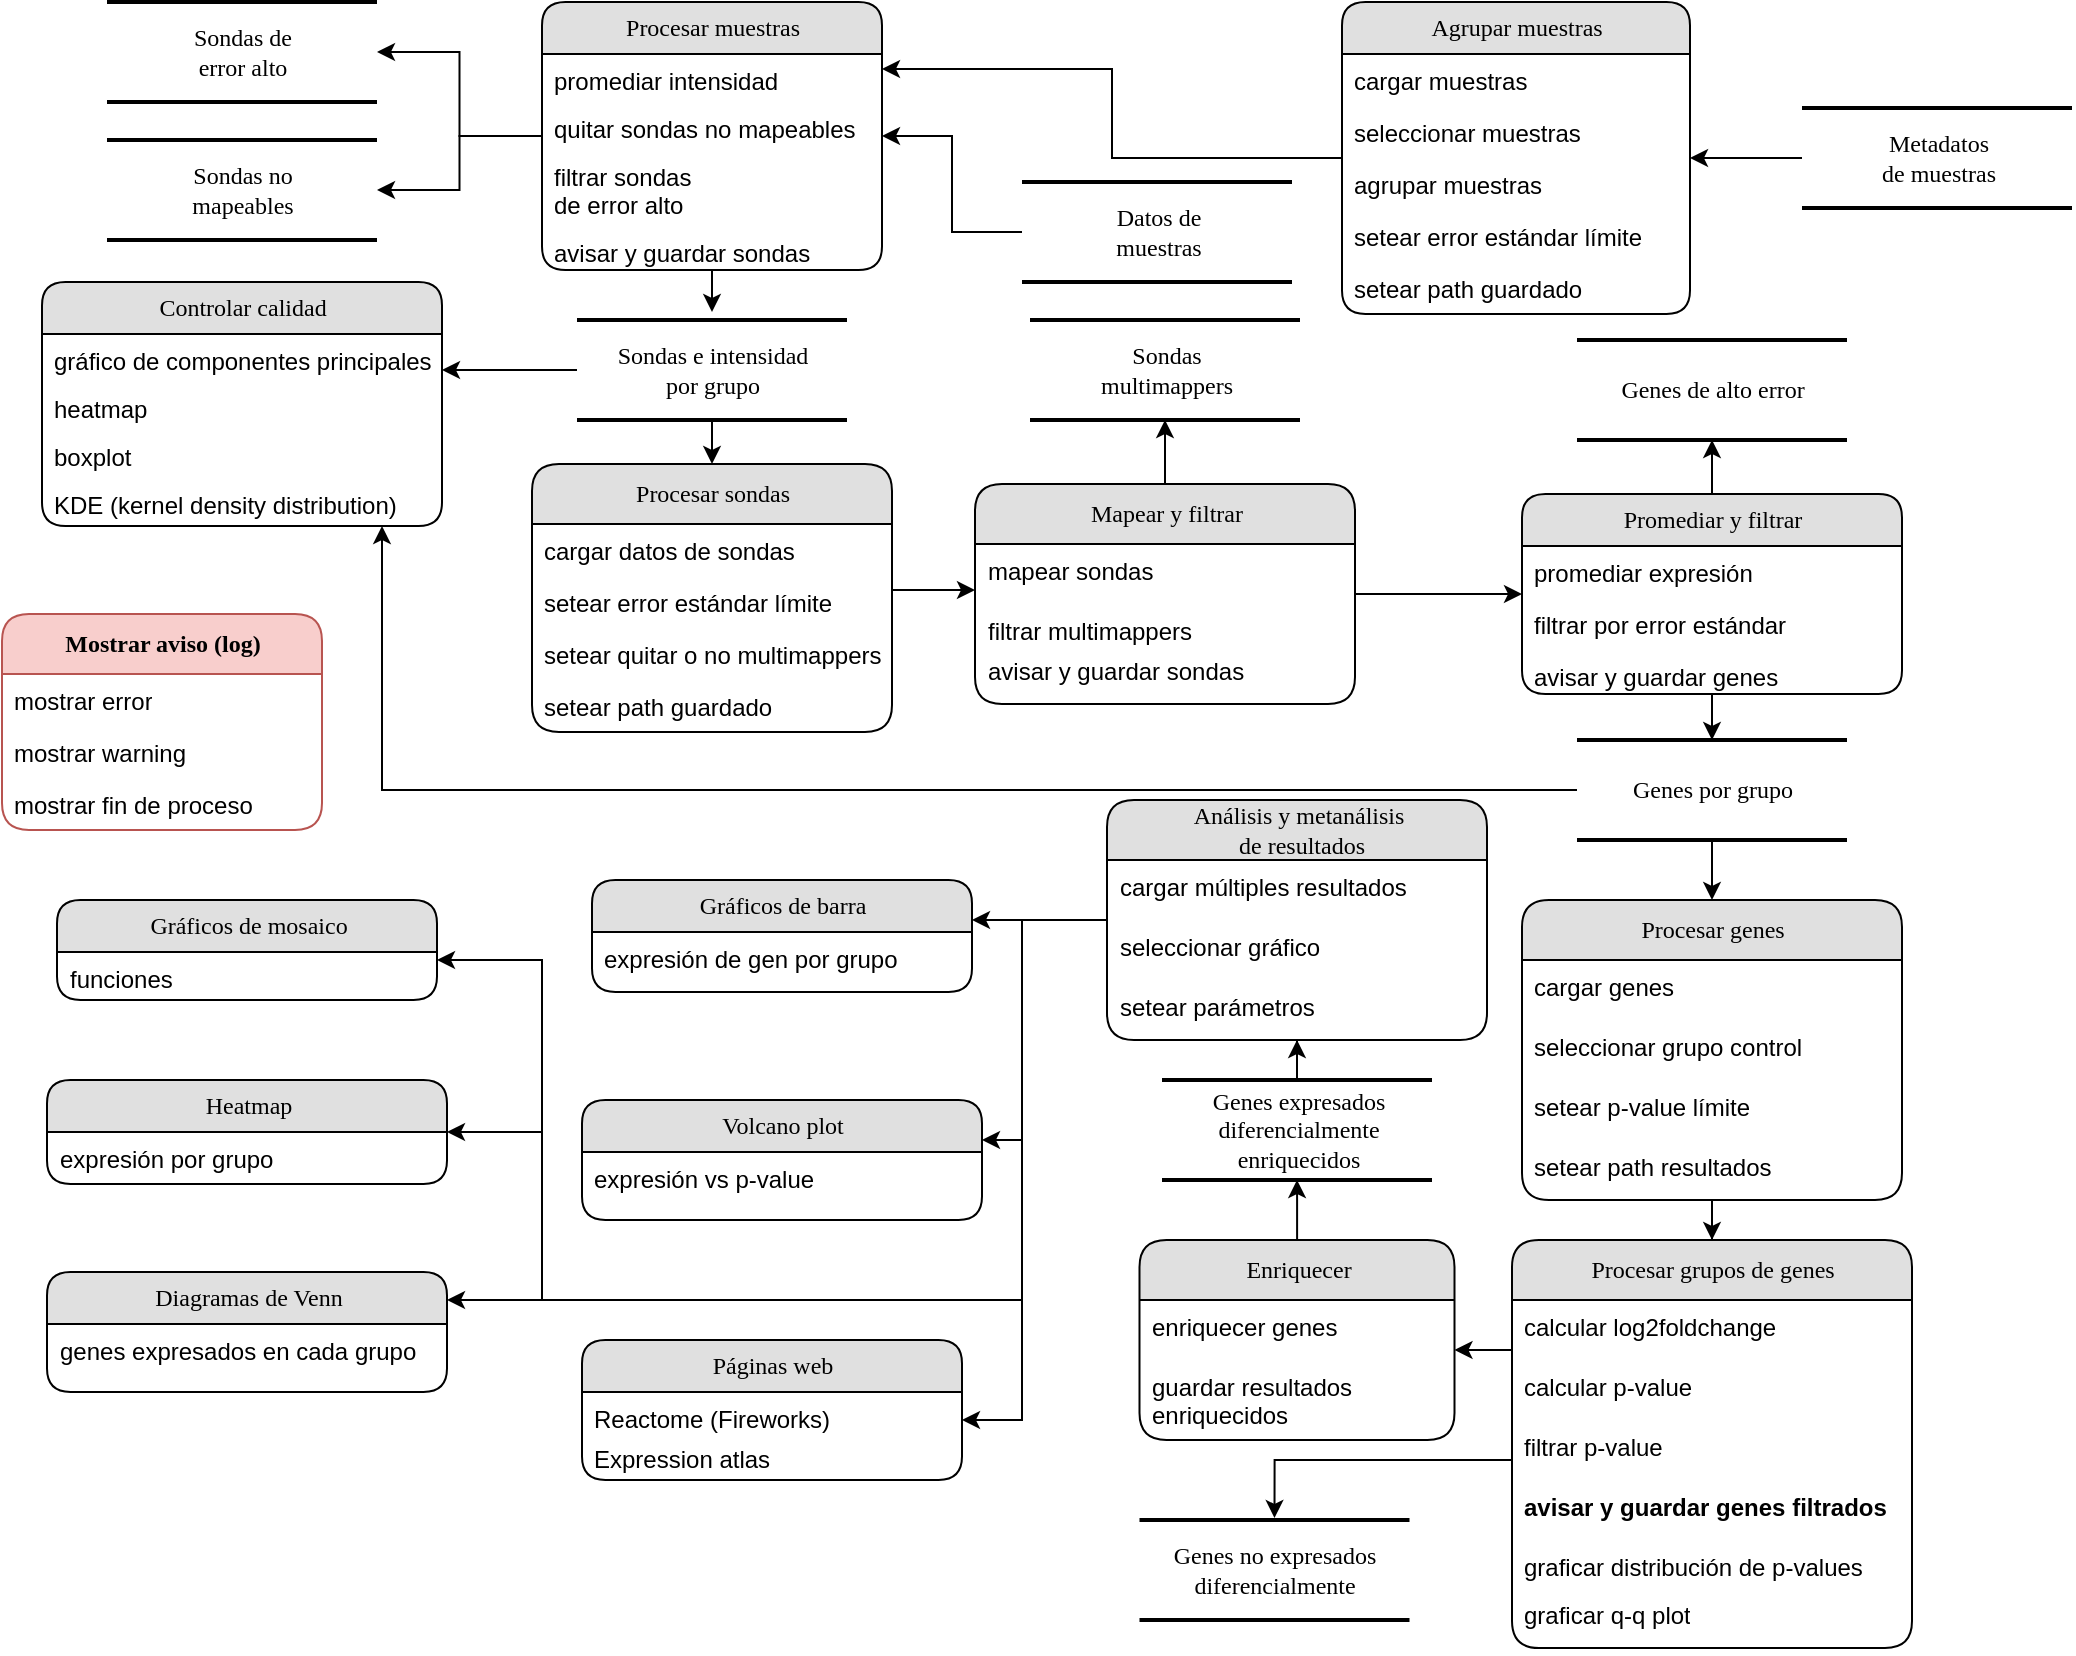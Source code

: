 <mxfile version="21.5.1" type="google">
  <diagram name="Page-1" id="b520641d-4fe3-3701-9064-5fc419738815">
    <mxGraphModel grid="1" page="1" gridSize="10" guides="1" tooltips="1" connect="1" arrows="1" fold="1" pageScale="1" pageWidth="1100" pageHeight="850" background="none" math="0" shadow="0">
      <root>
        <mxCell id="0" />
        <mxCell id="1" parent="0" />
        <mxCell id="E_lYnqVRtEGuCz4sBSCE-39" style="edgeStyle=orthogonalEdgeStyle;rounded=0;orthogonalLoop=1;jettySize=auto;html=1;" edge="1" parent="1" source="21ea969265ad0168-22" target="qf_Xf1xaWqLLTU25-IPU-7">
          <mxGeometry relative="1" as="geometry">
            <Array as="points">
              <mxPoint x="490" y="305" />
              <mxPoint x="490" y="305" />
            </Array>
          </mxGeometry>
        </mxCell>
        <mxCell id="21ea969265ad0168-22" value="Procesar&amp;nbsp;sondas" style="swimlane;html=1;fontStyle=0;childLayout=stackLayout;horizontal=1;startSize=30;fillColor=#e0e0e0;horizontalStack=0;resizeParent=1;resizeLast=0;collapsible=1;marginBottom=0;swimlaneFillColor=#ffffff;align=center;rounded=1;shadow=0;comic=0;labelBackgroundColor=none;strokeWidth=1;fontFamily=Verdana;fontSize=12" vertex="1" parent="1">
          <mxGeometry x="285" y="242" width="180" height="134" as="geometry">
            <mxRectangle x="560" y="340" width="150" height="40" as="alternateBounds" />
          </mxGeometry>
        </mxCell>
        <mxCell id="21ea969265ad0168-23" value="cargar datos de sondas" style="text;html=1;strokeColor=none;fillColor=none;spacingLeft=4;spacingRight=4;whiteSpace=wrap;overflow=hidden;rotatable=0;points=[[0,0.5],[1,0.5]];portConstraint=eastwest;" vertex="1" parent="21ea969265ad0168-22">
          <mxGeometry y="30" width="180" height="26" as="geometry" />
        </mxCell>
        <mxCell id="5DtSrJkfHcDawv0QVdIE-29" value="setear error estándar límite" style="text;html=1;strokeColor=none;fillColor=none;spacingLeft=4;spacingRight=4;whiteSpace=wrap;overflow=hidden;rotatable=0;points=[[0,0.5],[1,0.5]];portConstraint=eastwest;" vertex="1" parent="21ea969265ad0168-22">
          <mxGeometry y="56" width="180" height="26" as="geometry" />
        </mxCell>
        <mxCell id="WAlUVyFcQCBcEyMeH3QQ-1" value="setear quitar o no multimappers" style="text;html=1;strokeColor=none;fillColor=none;spacingLeft=4;spacingRight=4;whiteSpace=wrap;overflow=hidden;rotatable=0;points=[[0,0.5],[1,0.5]];portConstraint=eastwest;" vertex="1" parent="21ea969265ad0168-22">
          <mxGeometry y="82" width="180" height="26" as="geometry" />
        </mxCell>
        <mxCell id="E_lYnqVRtEGuCz4sBSCE-44" value="setear path guardado" style="text;html=1;strokeColor=none;fillColor=none;spacingLeft=4;spacingRight=4;whiteSpace=wrap;overflow=hidden;rotatable=0;points=[[0,0.5],[1,0.5]];portConstraint=eastwest;" vertex="1" parent="21ea969265ad0168-22">
          <mxGeometry y="108" width="180" height="26" as="geometry" />
        </mxCell>
        <mxCell id="E_lYnqVRtEGuCz4sBSCE-40" style="edgeStyle=orthogonalEdgeStyle;rounded=0;orthogonalLoop=1;jettySize=auto;html=1;" edge="1" parent="1" source="qf_Xf1xaWqLLTU25-IPU-7" target="E_lYnqVRtEGuCz4sBSCE-21">
          <mxGeometry relative="1" as="geometry" />
        </mxCell>
        <mxCell id="5DtSrJkfHcDawv0QVdIE-31" style="edgeStyle=orthogonalEdgeStyle;rounded=0;orthogonalLoop=1;jettySize=auto;html=1;" edge="1" parent="1" source="qf_Xf1xaWqLLTU25-IPU-7" target="E_lYnqVRtEGuCz4sBSCE-35">
          <mxGeometry relative="1" as="geometry" />
        </mxCell>
        <mxCell id="qf_Xf1xaWqLLTU25-IPU-7" value="Mapear y filtrar" style="swimlane;html=1;fontStyle=0;childLayout=stackLayout;horizontal=1;startSize=30;fillColor=#e0e0e0;horizontalStack=0;resizeParent=1;resizeLast=0;collapsible=1;marginBottom=0;swimlaneFillColor=#ffffff;align=center;rounded=1;shadow=0;comic=0;labelBackgroundColor=none;strokeWidth=1;fontFamily=Verdana;fontSize=12" vertex="1" parent="1">
          <mxGeometry x="506.5" y="252" width="190" height="110" as="geometry">
            <mxRectangle x="545" y="510" width="200" height="30" as="alternateBounds" />
          </mxGeometry>
        </mxCell>
        <mxCell id="21ea969265ad0168-24" value="mapear sondas" style="text;html=1;strokeColor=none;fillColor=none;spacingLeft=4;spacingRight=4;whiteSpace=wrap;overflow=hidden;rotatable=0;points=[[0,0.5],[1,0.5]];portConstraint=eastwest;" vertex="1" parent="qf_Xf1xaWqLLTU25-IPU-7">
          <mxGeometry y="30" width="190" height="30" as="geometry" />
        </mxCell>
        <mxCell id="E_lYnqVRtEGuCz4sBSCE-18" value="filtrar multimappers" style="text;html=1;strokeColor=none;fillColor=none;spacingLeft=4;spacingRight=4;whiteSpace=wrap;overflow=hidden;rotatable=0;points=[[0,0.5],[1,0.5]];portConstraint=eastwest;" vertex="1" parent="qf_Xf1xaWqLLTU25-IPU-7">
          <mxGeometry y="60" width="190" height="20" as="geometry" />
        </mxCell>
        <mxCell id="5DtSrJkfHcDawv0QVdIE-30" value="avisar y guardar sondas" style="text;html=1;strokeColor=none;fillColor=none;spacingLeft=4;spacingRight=4;whiteSpace=wrap;overflow=hidden;rotatable=0;points=[[0,0.5],[1,0.5]];portConstraint=eastwest;" vertex="1" parent="qf_Xf1xaWqLLTU25-IPU-7">
          <mxGeometry y="80" width="190" height="30" as="geometry" />
        </mxCell>
        <mxCell id="qf_Xf1xaWqLLTU25-IPU-22" style="edgeStyle=orthogonalEdgeStyle;rounded=0;orthogonalLoop=1;jettySize=auto;html=1;entryX=0.5;entryY=0;entryDx=0;entryDy=0;" edge="1" parent="1" source="qf_Xf1xaWqLLTU25-IPU-20" target="21ea969265ad0168-22">
          <mxGeometry relative="1" as="geometry" />
        </mxCell>
        <mxCell id="E_lYnqVRtEGuCz4sBSCE-45" style="edgeStyle=orthogonalEdgeStyle;rounded=0;orthogonalLoop=1;jettySize=auto;html=1;" edge="1" parent="1" source="qf_Xf1xaWqLLTU25-IPU-20">
          <mxGeometry relative="1" as="geometry">
            <mxPoint x="240" y="195" as="targetPoint" />
          </mxGeometry>
        </mxCell>
        <mxCell id="qf_Xf1xaWqLLTU25-IPU-20" value="Sondas e intensidad &lt;br&gt;por grupo" style="html=1;rounded=0;shadow=0;comic=0;labelBackgroundColor=none;strokeWidth=2;fontFamily=Verdana;fontSize=12;align=center;shape=mxgraph.ios7ui.horLines;" vertex="1" parent="1">
          <mxGeometry x="307.5" y="170" width="135" height="50" as="geometry" />
        </mxCell>
        <mxCell id="qf_Xf1xaWqLLTU25-IPU-29" value="Gráficos de barra" style="swimlane;html=1;fontStyle=0;childLayout=stackLayout;horizontal=1;startSize=26;fillColor=#e0e0e0;horizontalStack=0;resizeParent=1;resizeLast=0;collapsible=1;marginBottom=0;swimlaneFillColor=#ffffff;align=center;rounded=1;shadow=0;comic=0;labelBackgroundColor=none;strokeWidth=1;fontFamily=Verdana;fontSize=12" vertex="1" parent="1">
          <mxGeometry x="315" y="450" width="190" height="56" as="geometry">
            <mxRectangle x="545" y="510" width="200" height="30" as="alternateBounds" />
          </mxGeometry>
        </mxCell>
        <mxCell id="qf_Xf1xaWqLLTU25-IPU-43" value="expresión de gen por grupo" style="text;html=1;strokeColor=none;fillColor=none;spacingLeft=4;spacingRight=4;whiteSpace=wrap;overflow=hidden;rotatable=0;points=[[0,0.5],[1,0.5]];portConstraint=eastwest;" vertex="1" parent="qf_Xf1xaWqLLTU25-IPU-29">
          <mxGeometry y="26" width="190" height="30" as="geometry" />
        </mxCell>
        <mxCell id="8nUeaVmcHt-hz-5grroi-21" style="edgeStyle=orthogonalEdgeStyle;rounded=0;orthogonalLoop=1;jettySize=auto;html=1;entryX=0.5;entryY=0;entryDx=0;entryDy=0;" edge="1" parent="1" source="qf_Xf1xaWqLLTU25-IPU-40" target="BOw-arjrgK9SXbsuC369-19">
          <mxGeometry relative="1" as="geometry" />
        </mxCell>
        <mxCell id="E_lYnqVRtEGuCz4sBSCE-55" style="edgeStyle=orthogonalEdgeStyle;rounded=0;orthogonalLoop=1;jettySize=auto;html=1;" edge="1" parent="1" source="qf_Xf1xaWqLLTU25-IPU-40" target="E_lYnqVRtEGuCz4sBSCE-46">
          <mxGeometry relative="1" as="geometry">
            <Array as="points">
              <mxPoint x="210" y="405" />
            </Array>
          </mxGeometry>
        </mxCell>
        <mxCell id="qf_Xf1xaWqLLTU25-IPU-40" value="Genes por grupo" style="html=1;rounded=0;shadow=0;comic=0;labelBackgroundColor=none;strokeWidth=2;fontFamily=Verdana;fontSize=12;align=center;shape=mxgraph.ios7ui.horLines;" vertex="1" parent="1">
          <mxGeometry x="807.5" y="380" width="135" height="50" as="geometry" />
        </mxCell>
        <mxCell id="qf_Xf1xaWqLLTU25-IPU-46" value="Páginas web" style="swimlane;html=1;fontStyle=0;childLayout=stackLayout;horizontal=1;startSize=26;fillColor=#e0e0e0;horizontalStack=0;resizeParent=1;resizeLast=0;collapsible=1;marginBottom=0;swimlaneFillColor=#ffffff;align=center;rounded=1;shadow=0;comic=0;labelBackgroundColor=none;strokeWidth=1;fontFamily=Verdana;fontSize=12" vertex="1" parent="1">
          <mxGeometry x="310" y="680" width="190" height="70" as="geometry">
            <mxRectangle x="545" y="510" width="200" height="30" as="alternateBounds" />
          </mxGeometry>
        </mxCell>
        <mxCell id="qf_Xf1xaWqLLTU25-IPU-49" value="Reactome (Fireworks)" style="text;html=1;strokeColor=none;fillColor=none;spacingLeft=4;spacingRight=4;whiteSpace=wrap;overflow=hidden;rotatable=0;points=[[0,0.5],[1,0.5]];portConstraint=eastwest;" vertex="1" parent="qf_Xf1xaWqLLTU25-IPU-46">
          <mxGeometry y="26" width="190" height="20" as="geometry" />
        </mxCell>
        <mxCell id="5DtSrJkfHcDawv0QVdIE-21" value="Expression atlas" style="text;html=1;strokeColor=none;fillColor=none;spacingLeft=4;spacingRight=4;whiteSpace=wrap;overflow=hidden;rotatable=0;points=[[0,0.5],[1,0.5]];portConstraint=eastwest;" vertex="1" parent="qf_Xf1xaWqLLTU25-IPU-46">
          <mxGeometry y="46" width="190" height="20" as="geometry" />
        </mxCell>
        <mxCell id="E_lYnqVRtEGuCz4sBSCE-53" style="edgeStyle=orthogonalEdgeStyle;rounded=0;orthogonalLoop=1;jettySize=auto;html=1;entryX=1;entryY=0.25;entryDx=0;entryDy=0;" edge="1" parent="1" source="BOw-arjrgK9SXbsuC369-1" target="E_lYnqVRtEGuCz4sBSCE-3">
          <mxGeometry relative="1" as="geometry" />
        </mxCell>
        <mxCell id="BOw-arjrgK9SXbsuC369-1" value="Agrupar muestras" style="swimlane;html=1;fontStyle=0;childLayout=stackLayout;horizontal=1;startSize=26;fillColor=#e0e0e0;horizontalStack=0;resizeParent=1;resizeLast=0;collapsible=1;marginBottom=0;swimlaneFillColor=#ffffff;align=center;rounded=1;shadow=0;comic=0;labelBackgroundColor=none;strokeWidth=1;fontFamily=Verdana;fontSize=12" vertex="1" parent="1">
          <mxGeometry x="690" y="11" width="174" height="156" as="geometry" />
        </mxCell>
        <mxCell id="5DtSrJkfHcDawv0QVdIE-32" value="cargar muestras" style="text;html=1;strokeColor=none;fillColor=none;spacingLeft=4;spacingRight=4;whiteSpace=wrap;overflow=hidden;rotatable=0;points=[[0,0.5],[1,0.5]];portConstraint=eastwest;" vertex="1" parent="BOw-arjrgK9SXbsuC369-1">
          <mxGeometry y="26" width="174" height="26" as="geometry" />
        </mxCell>
        <mxCell id="BOw-arjrgK9SXbsuC369-2" value="seleccionar muestras" style="text;html=1;strokeColor=none;fillColor=none;spacingLeft=4;spacingRight=4;whiteSpace=wrap;overflow=hidden;rotatable=0;points=[[0,0.5],[1,0.5]];portConstraint=eastwest;" vertex="1" parent="BOw-arjrgK9SXbsuC369-1">
          <mxGeometry y="52" width="174" height="26" as="geometry" />
        </mxCell>
        <mxCell id="E_lYnqVRtEGuCz4sBSCE-7" value="agrupar muestras" style="text;html=1;strokeColor=none;fillColor=none;spacingLeft=4;spacingRight=4;whiteSpace=wrap;overflow=hidden;rotatable=0;points=[[0,0.5],[1,0.5]];portConstraint=eastwest;" vertex="1" parent="BOw-arjrgK9SXbsuC369-1">
          <mxGeometry y="78" width="174" height="26" as="geometry" />
        </mxCell>
        <mxCell id="E_lYnqVRtEGuCz4sBSCE-8" value="setear error estándar límite" style="text;html=1;strokeColor=none;fillColor=none;spacingLeft=4;spacingRight=4;whiteSpace=wrap;overflow=hidden;rotatable=0;points=[[0,0.5],[1,0.5]];portConstraint=eastwest;" vertex="1" parent="BOw-arjrgK9SXbsuC369-1">
          <mxGeometry y="104" width="174" height="26" as="geometry" />
        </mxCell>
        <mxCell id="5DtSrJkfHcDawv0QVdIE-33" value="setear path guardado" style="text;html=1;strokeColor=none;fillColor=none;spacingLeft=4;spacingRight=4;whiteSpace=wrap;overflow=hidden;rotatable=0;points=[[0,0.5],[1,0.5]];portConstraint=eastwest;" vertex="1" parent="BOw-arjrgK9SXbsuC369-1">
          <mxGeometry y="130" width="174" height="26" as="geometry" />
        </mxCell>
        <mxCell id="E_lYnqVRtEGuCz4sBSCE-6" style="edgeStyle=orthogonalEdgeStyle;rounded=0;orthogonalLoop=1;jettySize=auto;html=1;entryX=1;entryY=0.5;entryDx=0;entryDy=0;" edge="1" parent="1" source="BOw-arjrgK9SXbsuC369-7" target="E_lYnqVRtEGuCz4sBSCE-3">
          <mxGeometry relative="1" as="geometry" />
        </mxCell>
        <mxCell id="BOw-arjrgK9SXbsuC369-7" value="Datos de &lt;br&gt;muestras" style="html=1;rounded=0;shadow=0;comic=0;labelBackgroundColor=none;strokeWidth=2;fontFamily=Verdana;fontSize=12;align=center;shape=mxgraph.ios7ui.horLines;" vertex="1" parent="1">
          <mxGeometry x="530" y="101" width="135" height="50" as="geometry" />
        </mxCell>
        <mxCell id="8nUeaVmcHt-hz-5grroi-22" style="edgeStyle=orthogonalEdgeStyle;rounded=0;orthogonalLoop=1;jettySize=auto;html=1;entryX=0.5;entryY=0;entryDx=0;entryDy=0;" edge="1" parent="1" source="BOw-arjrgK9SXbsuC369-19" target="6efIbfthWVleyXhkKFmn-6">
          <mxGeometry relative="1" as="geometry" />
        </mxCell>
        <mxCell id="BOw-arjrgK9SXbsuC369-19" value="Procesar genes" style="swimlane;html=1;fontStyle=0;childLayout=stackLayout;horizontal=1;startSize=30;fillColor=#e0e0e0;horizontalStack=0;resizeParent=1;resizeLast=0;collapsible=1;marginBottom=0;swimlaneFillColor=#ffffff;align=center;rounded=1;shadow=0;comic=0;labelBackgroundColor=none;strokeWidth=1;fontFamily=Verdana;fontSize=12" vertex="1" parent="1">
          <mxGeometry x="780" y="460" width="190" height="150" as="geometry">
            <mxRectangle x="560" y="340" width="150" height="40" as="alternateBounds" />
          </mxGeometry>
        </mxCell>
        <mxCell id="8nUeaVmcHt-hz-5grroi-19" value="cargar genes" style="text;html=1;strokeColor=none;fillColor=none;spacingLeft=4;spacingRight=4;whiteSpace=wrap;overflow=hidden;rotatable=0;points=[[0,0.5],[1,0.5]];portConstraint=eastwest;" vertex="1" parent="BOw-arjrgK9SXbsuC369-19">
          <mxGeometry y="30" width="190" height="30" as="geometry" />
        </mxCell>
        <mxCell id="BOw-arjrgK9SXbsuC369-20" value="seleccionar grupo control" style="text;html=1;strokeColor=none;fillColor=none;spacingLeft=4;spacingRight=4;whiteSpace=wrap;overflow=hidden;rotatable=0;points=[[0,0.5],[1,0.5]];portConstraint=eastwest;" vertex="1" parent="BOw-arjrgK9SXbsuC369-19">
          <mxGeometry y="60" width="190" height="30" as="geometry" />
        </mxCell>
        <mxCell id="E_lYnqVRtEGuCz4sBSCE-56" value="setear p-value límite" style="text;html=1;strokeColor=none;fillColor=none;spacingLeft=4;spacingRight=4;whiteSpace=wrap;overflow=hidden;rotatable=0;points=[[0,0.5],[1,0.5]];portConstraint=eastwest;" vertex="1" parent="BOw-arjrgK9SXbsuC369-19">
          <mxGeometry y="90" width="190" height="30" as="geometry" />
        </mxCell>
        <mxCell id="5DtSrJkfHcDawv0QVdIE-34" value="setear path resultados" style="text;html=1;strokeColor=none;fillColor=none;spacingLeft=4;spacingRight=4;whiteSpace=wrap;overflow=hidden;rotatable=0;points=[[0,0.5],[1,0.5]];portConstraint=eastwest;" vertex="1" parent="BOw-arjrgK9SXbsuC369-19">
          <mxGeometry y="120" width="190" height="30" as="geometry" />
        </mxCell>
        <mxCell id="6efIbfthWVleyXhkKFmn-2" value="Mostrar aviso (log)" style="swimlane;html=1;fontStyle=1;childLayout=stackLayout;horizontal=1;startSize=30;fillColor=#f8cecc;horizontalStack=0;resizeParent=1;resizeLast=0;collapsible=1;marginBottom=0;swimlaneFillColor=#ffffff;align=center;rounded=1;shadow=0;comic=0;labelBackgroundColor=none;strokeWidth=1;fontFamily=Verdana;fontSize=12;strokeColor=#b85450;" vertex="1" parent="1">
          <mxGeometry x="20" y="317" width="160" height="108" as="geometry">
            <mxRectangle x="560" y="340" width="150" height="40" as="alternateBounds" />
          </mxGeometry>
        </mxCell>
        <mxCell id="6efIbfthWVleyXhkKFmn-3" value="mostrar error" style="text;html=1;strokeColor=none;fillColor=none;spacingLeft=4;spacingRight=4;whiteSpace=wrap;overflow=hidden;rotatable=0;points=[[0,0.5],[1,0.5]];portConstraint=eastwest;" vertex="1" parent="6efIbfthWVleyXhkKFmn-2">
          <mxGeometry y="30" width="160" height="26" as="geometry" />
        </mxCell>
        <mxCell id="8nUeaVmcHt-hz-5grroi-5" value="mostrar warning" style="text;html=1;strokeColor=none;fillColor=none;spacingLeft=4;spacingRight=4;whiteSpace=wrap;overflow=hidden;rotatable=0;points=[[0,0.5],[1,0.5]];portConstraint=eastwest;" vertex="1" parent="6efIbfthWVleyXhkKFmn-2">
          <mxGeometry y="56" width="160" height="26" as="geometry" />
        </mxCell>
        <mxCell id="6efIbfthWVleyXhkKFmn-4" value="mostrar fin de proceso" style="text;html=1;strokeColor=none;fillColor=none;spacingLeft=4;spacingRight=4;whiteSpace=wrap;overflow=hidden;rotatable=0;points=[[0,0.5],[1,0.5]];portConstraint=eastwest;" vertex="1" parent="6efIbfthWVleyXhkKFmn-2">
          <mxGeometry y="82" width="160" height="26" as="geometry" />
        </mxCell>
        <mxCell id="E_lYnqVRtEGuCz4sBSCE-61" style="edgeStyle=orthogonalEdgeStyle;rounded=0;orthogonalLoop=1;jettySize=auto;html=1;entryX=0.5;entryY=-0.02;entryDx=0;entryDy=0;entryPerimeter=0;" edge="1" parent="1" source="6efIbfthWVleyXhkKFmn-6" target="E_lYnqVRtEGuCz4sBSCE-60">
          <mxGeometry relative="1" as="geometry">
            <Array as="points">
              <mxPoint x="656" y="740" />
            </Array>
          </mxGeometry>
        </mxCell>
        <mxCell id="E_lYnqVRtEGuCz4sBSCE-87" style="edgeStyle=orthogonalEdgeStyle;rounded=0;orthogonalLoop=1;jettySize=auto;html=1;" edge="1" parent="1" source="6efIbfthWVleyXhkKFmn-6" target="E_lYnqVRtEGuCz4sBSCE-74">
          <mxGeometry relative="1" as="geometry">
            <Array as="points">
              <mxPoint x="760" y="685" />
              <mxPoint x="760" y="685" />
            </Array>
          </mxGeometry>
        </mxCell>
        <mxCell id="6efIbfthWVleyXhkKFmn-6" value="Procesar grupos de genes" style="swimlane;html=1;fontStyle=0;childLayout=stackLayout;horizontal=1;startSize=30;fillColor=#e0e0e0;horizontalStack=0;resizeParent=1;resizeLast=0;collapsible=1;marginBottom=0;swimlaneFillColor=#ffffff;align=center;rounded=1;shadow=0;comic=0;labelBackgroundColor=none;strokeWidth=1;fontFamily=Verdana;fontSize=12" vertex="1" parent="1">
          <mxGeometry x="775" y="630" width="200" height="204" as="geometry">
            <mxRectangle x="560" y="340" width="150" height="40" as="alternateBounds" />
          </mxGeometry>
        </mxCell>
        <mxCell id="6efIbfthWVleyXhkKFmn-7" value="calcular log2foldchange" style="text;html=1;strokeColor=none;fillColor=none;spacingLeft=4;spacingRight=4;whiteSpace=wrap;overflow=hidden;rotatable=0;points=[[0,0.5],[1,0.5]];portConstraint=eastwest;" vertex="1" parent="6efIbfthWVleyXhkKFmn-6">
          <mxGeometry y="30" width="200" height="30" as="geometry" />
        </mxCell>
        <mxCell id="6efIbfthWVleyXhkKFmn-8" value="calcular p-value" style="text;html=1;strokeColor=none;fillColor=none;spacingLeft=4;spacingRight=4;whiteSpace=wrap;overflow=hidden;rotatable=0;points=[[0,0.5],[1,0.5]];portConstraint=eastwest;" vertex="1" parent="6efIbfthWVleyXhkKFmn-6">
          <mxGeometry y="60" width="200" height="30" as="geometry" />
        </mxCell>
        <mxCell id="E_lYnqVRtEGuCz4sBSCE-57" value="filtrar p-value" style="text;html=1;strokeColor=none;fillColor=none;spacingLeft=4;spacingRight=4;whiteSpace=wrap;overflow=hidden;rotatable=0;points=[[0,0.5],[1,0.5]];portConstraint=eastwest;" vertex="1" parent="6efIbfthWVleyXhkKFmn-6">
          <mxGeometry y="90" width="200" height="30" as="geometry" />
        </mxCell>
        <mxCell id="E_lYnqVRtEGuCz4sBSCE-71" value="&lt;b&gt;avisar y guardar genes filtrados&lt;/b&gt;" style="text;html=1;strokeColor=none;fillColor=none;spacingLeft=4;spacingRight=4;whiteSpace=wrap;overflow=hidden;rotatable=0;points=[[0,0.5],[1,0.5]];portConstraint=eastwest;" vertex="1" parent="6efIbfthWVleyXhkKFmn-6">
          <mxGeometry y="120" width="200" height="30" as="geometry" />
        </mxCell>
        <mxCell id="5DtSrJkfHcDawv0QVdIE-3" value="graficar distribución de p-values" style="text;html=1;strokeColor=none;fillColor=none;spacingLeft=4;spacingRight=4;whiteSpace=wrap;overflow=hidden;rotatable=0;points=[[0,0.5],[1,0.5]];portConstraint=eastwest;" vertex="1" parent="6efIbfthWVleyXhkKFmn-6">
          <mxGeometry y="150" width="200" height="24" as="geometry" />
        </mxCell>
        <mxCell id="hSbEQrDq_yG6GRqR9PPS-1" value="graficar q-q plot" style="text;html=1;strokeColor=none;fillColor=none;spacingLeft=4;spacingRight=4;whiteSpace=wrap;overflow=hidden;rotatable=0;points=[[0,0.5],[1,0.5]];portConstraint=eastwest;" vertex="1" parent="6efIbfthWVleyXhkKFmn-6">
          <mxGeometry y="174" width="200" height="30" as="geometry" />
        </mxCell>
        <mxCell id="EtOdO2kGH6CB4C0Z2TEt-1" style="edgeStyle=orthogonalEdgeStyle;rounded=0;orthogonalLoop=1;jettySize=auto;html=1;" edge="1" parent="1" source="hEHS_x9ZM1ayVBwrC5Qj-1" target="BOw-arjrgK9SXbsuC369-1">
          <mxGeometry relative="1" as="geometry" />
        </mxCell>
        <mxCell id="hEHS_x9ZM1ayVBwrC5Qj-1" value="Metadatos &lt;br&gt;de muestras" style="html=1;rounded=0;shadow=0;comic=0;labelBackgroundColor=none;strokeWidth=2;fontFamily=Verdana;fontSize=12;align=center;shape=mxgraph.ios7ui.horLines;" vertex="1" parent="1">
          <mxGeometry x="920" y="64" width="135" height="50" as="geometry" />
        </mxCell>
        <mxCell id="E_lYnqVRtEGuCz4sBSCE-12" style="edgeStyle=orthogonalEdgeStyle;rounded=0;orthogonalLoop=1;jettySize=auto;html=1;entryX=0.5;entryY=-0.08;entryDx=0;entryDy=0;entryPerimeter=0;" edge="1" parent="1" source="E_lYnqVRtEGuCz4sBSCE-3" target="qf_Xf1xaWqLLTU25-IPU-20">
          <mxGeometry relative="1" as="geometry" />
        </mxCell>
        <mxCell id="E_lYnqVRtEGuCz4sBSCE-14" style="edgeStyle=orthogonalEdgeStyle;rounded=0;orthogonalLoop=1;jettySize=auto;html=1;" edge="1" parent="1" source="E_lYnqVRtEGuCz4sBSCE-3" target="E_lYnqVRtEGuCz4sBSCE-9">
          <mxGeometry relative="1" as="geometry" />
        </mxCell>
        <mxCell id="xGrlRRRjbveDIEEzzh02-2" style="edgeStyle=orthogonalEdgeStyle;rounded=0;orthogonalLoop=1;jettySize=auto;html=1;" edge="1" parent="1" source="E_lYnqVRtEGuCz4sBSCE-3" target="xGrlRRRjbveDIEEzzh02-1">
          <mxGeometry relative="1" as="geometry" />
        </mxCell>
        <mxCell id="E_lYnqVRtEGuCz4sBSCE-3" value="Procesar muestras" style="swimlane;html=1;fontStyle=0;childLayout=stackLayout;horizontal=1;startSize=26;fillColor=#e0e0e0;horizontalStack=0;resizeParent=1;resizeLast=0;collapsible=1;marginBottom=0;swimlaneFillColor=#ffffff;align=center;rounded=1;shadow=0;comic=0;labelBackgroundColor=none;strokeWidth=1;fontFamily=Verdana;fontSize=12" vertex="1" parent="1">
          <mxGeometry x="290" y="11" width="170" height="134" as="geometry" />
        </mxCell>
        <mxCell id="E_lYnqVRtEGuCz4sBSCE-4" value="promediar intensidad" style="text;html=1;strokeColor=none;fillColor=none;spacingLeft=4;spacingRight=4;whiteSpace=wrap;overflow=hidden;rotatable=0;points=[[0,0.5],[1,0.5]];portConstraint=eastwest;" vertex="1" parent="E_lYnqVRtEGuCz4sBSCE-3">
          <mxGeometry y="26" width="170" height="24" as="geometry" />
        </mxCell>
        <mxCell id="5yW4U3BK3kmEfIdPC_OX-1" value="quitar sondas no mapeables" style="text;html=1;strokeColor=none;fillColor=none;spacingLeft=4;spacingRight=4;whiteSpace=wrap;overflow=hidden;rotatable=0;points=[[0,0.5],[1,0.5]];portConstraint=eastwest;" vertex="1" parent="E_lYnqVRtEGuCz4sBSCE-3">
          <mxGeometry y="50" width="170" height="24" as="geometry" />
        </mxCell>
        <mxCell id="E_lYnqVRtEGuCz4sBSCE-5" value="filtrar sondas&lt;br&gt;de error alto" style="text;html=1;strokeColor=none;fillColor=none;spacingLeft=4;spacingRight=4;whiteSpace=wrap;overflow=hidden;rotatable=0;points=[[0,0.5],[1,0.5]];portConstraint=eastwest;" vertex="1" parent="E_lYnqVRtEGuCz4sBSCE-3">
          <mxGeometry y="74" width="170" height="38" as="geometry" />
        </mxCell>
        <mxCell id="E_lYnqVRtEGuCz4sBSCE-54" value="avisar y guardar sondas" style="text;html=1;strokeColor=none;fillColor=none;spacingLeft=4;spacingRight=4;whiteSpace=wrap;overflow=hidden;rotatable=0;points=[[0,0.5],[1,0.5]];portConstraint=eastwest;" vertex="1" parent="E_lYnqVRtEGuCz4sBSCE-3">
          <mxGeometry y="112" width="170" height="22" as="geometry" />
        </mxCell>
        <mxCell id="E_lYnqVRtEGuCz4sBSCE-9" value="Sondas de &lt;br&gt;error alto" style="html=1;rounded=0;shadow=0;comic=0;labelBackgroundColor=none;strokeWidth=2;fontFamily=Verdana;fontSize=12;align=center;shape=mxgraph.ios7ui.horLines;" vertex="1" parent="1">
          <mxGeometry x="72.5" y="11" width="135" height="50" as="geometry" />
        </mxCell>
        <mxCell id="E_lYnqVRtEGuCz4sBSCE-43" style="edgeStyle=orthogonalEdgeStyle;rounded=0;orthogonalLoop=1;jettySize=auto;html=1;" edge="1" parent="1" source="E_lYnqVRtEGuCz4sBSCE-21" target="E_lYnqVRtEGuCz4sBSCE-42">
          <mxGeometry relative="1" as="geometry" />
        </mxCell>
        <mxCell id="E_lYnqVRtEGuCz4sBSCE-73" style="edgeStyle=orthogonalEdgeStyle;rounded=0;orthogonalLoop=1;jettySize=auto;html=1;" edge="1" parent="1" source="E_lYnqVRtEGuCz4sBSCE-21" target="qf_Xf1xaWqLLTU25-IPU-40">
          <mxGeometry relative="1" as="geometry" />
        </mxCell>
        <mxCell id="E_lYnqVRtEGuCz4sBSCE-21" value="Promediar y filtrar" style="swimlane;html=1;fontStyle=0;childLayout=stackLayout;horizontal=1;startSize=26;fillColor=#e0e0e0;horizontalStack=0;resizeParent=1;resizeLast=0;collapsible=1;marginBottom=0;swimlaneFillColor=#ffffff;align=center;rounded=1;shadow=0;comic=0;labelBackgroundColor=none;strokeWidth=1;fontFamily=Verdana;fontSize=12" vertex="1" parent="1">
          <mxGeometry x="780" y="257" width="190" height="100" as="geometry">
            <mxRectangle x="545" y="510" width="200" height="30" as="alternateBounds" />
          </mxGeometry>
        </mxCell>
        <mxCell id="E_lYnqVRtEGuCz4sBSCE-23" value="promediar expresión" style="text;html=1;strokeColor=none;fillColor=none;spacingLeft=4;spacingRight=4;whiteSpace=wrap;overflow=hidden;rotatable=0;points=[[0,0.5],[1,0.5]];portConstraint=eastwest;" vertex="1" parent="E_lYnqVRtEGuCz4sBSCE-21">
          <mxGeometry y="26" width="190" height="26" as="geometry" />
        </mxCell>
        <mxCell id="E_lYnqVRtEGuCz4sBSCE-16" value="filtrar por error estándar" style="text;html=1;strokeColor=none;fillColor=none;spacingLeft=4;spacingRight=4;whiteSpace=wrap;overflow=hidden;rotatable=0;points=[[0,0.5],[1,0.5]];portConstraint=eastwest;" vertex="1" parent="E_lYnqVRtEGuCz4sBSCE-21">
          <mxGeometry y="52" width="190" height="26" as="geometry" />
        </mxCell>
        <mxCell id="E_lYnqVRtEGuCz4sBSCE-70" value="avisar y guardar genes" style="text;html=1;strokeColor=none;fillColor=none;spacingLeft=4;spacingRight=4;whiteSpace=wrap;overflow=hidden;rotatable=0;points=[[0,0.5],[1,0.5]];portConstraint=eastwest;" vertex="1" parent="E_lYnqVRtEGuCz4sBSCE-21">
          <mxGeometry y="78" width="190" height="22" as="geometry" />
        </mxCell>
        <mxCell id="E_lYnqVRtEGuCz4sBSCE-35" value="Sondas&lt;br&gt;multimappers" style="html=1;rounded=0;shadow=0;comic=0;labelBackgroundColor=none;strokeWidth=2;fontFamily=Verdana;fontSize=12;align=center;shape=mxgraph.ios7ui.horLines;" vertex="1" parent="1">
          <mxGeometry x="534" y="170" width="135" height="50" as="geometry" />
        </mxCell>
        <mxCell id="E_lYnqVRtEGuCz4sBSCE-42" value="Genes de alto error" style="html=1;rounded=0;shadow=0;comic=0;labelBackgroundColor=none;strokeWidth=2;fontFamily=Verdana;fontSize=12;align=center;shape=mxgraph.ios7ui.horLines;" vertex="1" parent="1">
          <mxGeometry x="807.5" y="180" width="135" height="50" as="geometry" />
        </mxCell>
        <mxCell id="E_lYnqVRtEGuCz4sBSCE-46" value="Controlar calidad" style="swimlane;html=1;fontStyle=0;childLayout=stackLayout;horizontal=1;startSize=26;fillColor=#e0e0e0;horizontalStack=0;resizeParent=1;resizeLast=0;collapsible=1;marginBottom=0;swimlaneFillColor=#ffffff;align=center;rounded=1;shadow=0;comic=0;labelBackgroundColor=none;strokeWidth=1;fontFamily=Verdana;fontSize=12" vertex="1" parent="1">
          <mxGeometry x="40" y="151" width="200" height="122" as="geometry" />
        </mxCell>
        <mxCell id="E_lYnqVRtEGuCz4sBSCE-47" value="gráfico de componentes principales" style="text;html=1;strokeColor=none;fillColor=none;spacingLeft=4;spacingRight=4;whiteSpace=wrap;overflow=hidden;rotatable=0;points=[[0,0.5],[1,0.5]];portConstraint=eastwest;" vertex="1" parent="E_lYnqVRtEGuCz4sBSCE-46">
          <mxGeometry y="26" width="200" height="24" as="geometry" />
        </mxCell>
        <mxCell id="E_lYnqVRtEGuCz4sBSCE-49" value="heatmap" style="text;html=1;strokeColor=none;fillColor=none;spacingLeft=4;spacingRight=4;whiteSpace=wrap;overflow=hidden;rotatable=0;points=[[0,0.5],[1,0.5]];portConstraint=eastwest;" vertex="1" parent="E_lYnqVRtEGuCz4sBSCE-46">
          <mxGeometry y="50" width="200" height="24" as="geometry" />
        </mxCell>
        <mxCell id="E_lYnqVRtEGuCz4sBSCE-50" value="boxplot" style="text;html=1;strokeColor=none;fillColor=none;spacingLeft=4;spacingRight=4;whiteSpace=wrap;overflow=hidden;rotatable=0;points=[[0,0.5],[1,0.5]];portConstraint=eastwest;" vertex="1" parent="E_lYnqVRtEGuCz4sBSCE-46">
          <mxGeometry y="74" width="200" height="24" as="geometry" />
        </mxCell>
        <mxCell id="RKoIOBhmnUExQP_8aQGl-1" value="KDE (kernel density distribution)" style="text;html=1;strokeColor=none;fillColor=none;spacingLeft=4;spacingRight=4;whiteSpace=wrap;overflow=hidden;rotatable=0;points=[[0,0.5],[1,0.5]];portConstraint=eastwest;" vertex="1" parent="E_lYnqVRtEGuCz4sBSCE-46">
          <mxGeometry y="98" width="200" height="24" as="geometry" />
        </mxCell>
        <mxCell id="E_lYnqVRtEGuCz4sBSCE-60" value="Genes no expresados&lt;br&gt;diferencialmente" style="html=1;rounded=0;shadow=0;comic=0;labelBackgroundColor=none;strokeWidth=2;fontFamily=Verdana;fontSize=12;align=center;shape=mxgraph.ios7ui.horLines;" vertex="1" parent="1">
          <mxGeometry x="588.75" y="770" width="135" height="50" as="geometry" />
        </mxCell>
        <mxCell id="5DtSrJkfHcDawv0QVdIE-24" style="edgeStyle=orthogonalEdgeStyle;rounded=0;orthogonalLoop=1;jettySize=auto;html=1;" edge="1" parent="1" source="E_lYnqVRtEGuCz4sBSCE-65" target="qf_Xf1xaWqLLTU25-IPU-29">
          <mxGeometry relative="1" as="geometry">
            <Array as="points">
              <mxPoint x="460" y="470" />
              <mxPoint x="460" y="470" />
            </Array>
          </mxGeometry>
        </mxCell>
        <mxCell id="5DtSrJkfHcDawv0QVdIE-25" style="edgeStyle=orthogonalEdgeStyle;rounded=0;orthogonalLoop=1;jettySize=auto;html=1;" edge="1" parent="1" source="E_lYnqVRtEGuCz4sBSCE-65" target="qf_Xf1xaWqLLTU25-IPU-46">
          <mxGeometry relative="1" as="geometry">
            <Array as="points">
              <mxPoint x="530" y="470" />
              <mxPoint x="530" y="720" />
            </Array>
          </mxGeometry>
        </mxCell>
        <mxCell id="5DtSrJkfHcDawv0QVdIE-26" style="edgeStyle=orthogonalEdgeStyle;rounded=0;orthogonalLoop=1;jettySize=auto;html=1;" edge="1" parent="1" source="E_lYnqVRtEGuCz4sBSCE-65" target="5DtSrJkfHcDawv0QVdIE-17">
          <mxGeometry relative="1" as="geometry">
            <Array as="points">
              <mxPoint x="530" y="470" />
              <mxPoint x="530" y="660" />
            </Array>
          </mxGeometry>
        </mxCell>
        <mxCell id="5DtSrJkfHcDawv0QVdIE-27" style="edgeStyle=orthogonalEdgeStyle;rounded=0;orthogonalLoop=1;jettySize=auto;html=1;" edge="1" parent="1" source="E_lYnqVRtEGuCz4sBSCE-65" target="5DtSrJkfHcDawv0QVdIE-9">
          <mxGeometry relative="1" as="geometry">
            <Array as="points">
              <mxPoint x="530" y="470" />
              <mxPoint x="530" y="660" />
              <mxPoint x="290" y="660" />
              <mxPoint x="290" y="490" />
            </Array>
          </mxGeometry>
        </mxCell>
        <mxCell id="SNw-ItXaDnjZXhBqnzfX-4" style="edgeStyle=orthogonalEdgeStyle;rounded=0;orthogonalLoop=1;jettySize=auto;html=1;" edge="1" parent="1" source="E_lYnqVRtEGuCz4sBSCE-65" target="SNw-ItXaDnjZXhBqnzfX-1">
          <mxGeometry relative="1" as="geometry">
            <Array as="points">
              <mxPoint x="530" y="470" />
              <mxPoint x="530" y="580" />
            </Array>
          </mxGeometry>
        </mxCell>
        <mxCell id="4P6O_jonTJs9eKGzmXha-1" style="edgeStyle=orthogonalEdgeStyle;rounded=0;orthogonalLoop=1;jettySize=auto;html=1;" edge="1" parent="1" source="E_lYnqVRtEGuCz4sBSCE-65" target="SNw-ItXaDnjZXhBqnzfX-5">
          <mxGeometry relative="1" as="geometry">
            <Array as="points">
              <mxPoint x="530" y="470" />
              <mxPoint x="530" y="660" />
              <mxPoint x="290" y="660" />
              <mxPoint x="290" y="576" />
            </Array>
          </mxGeometry>
        </mxCell>
        <mxCell id="E_lYnqVRtEGuCz4sBSCE-65" value="Análisis y metanálisis&lt;br&gt;&amp;nbsp;de resultados" style="swimlane;html=1;fontStyle=0;childLayout=stackLayout;horizontal=1;startSize=30;fillColor=#e0e0e0;horizontalStack=0;resizeParent=1;resizeLast=0;collapsible=1;marginBottom=0;swimlaneFillColor=#ffffff;align=center;rounded=1;shadow=0;comic=0;labelBackgroundColor=none;strokeWidth=1;fontFamily=Verdana;fontSize=12" vertex="1" parent="1">
          <mxGeometry x="572.5" y="410" width="190" height="120" as="geometry">
            <mxRectangle x="560" y="340" width="150" height="40" as="alternateBounds" />
          </mxGeometry>
        </mxCell>
        <mxCell id="E_lYnqVRtEGuCz4sBSCE-66" value="cargar múltiples resultados" style="text;html=1;strokeColor=none;fillColor=none;spacingLeft=4;spacingRight=4;whiteSpace=wrap;overflow=hidden;rotatable=0;points=[[0,0.5],[1,0.5]];portConstraint=eastwest;" vertex="1" parent="E_lYnqVRtEGuCz4sBSCE-65">
          <mxGeometry y="30" width="190" height="30" as="geometry" />
        </mxCell>
        <mxCell id="E_lYnqVRtEGuCz4sBSCE-76" value="seleccionar gráfico" style="text;html=1;strokeColor=none;fillColor=none;spacingLeft=4;spacingRight=4;whiteSpace=wrap;overflow=hidden;rotatable=0;points=[[0,0.5],[1,0.5]];portConstraint=eastwest;" vertex="1" parent="E_lYnqVRtEGuCz4sBSCE-65">
          <mxGeometry y="60" width="190" height="30" as="geometry" />
        </mxCell>
        <mxCell id="5DtSrJkfHcDawv0QVdIE-28" value="setear parámetros" style="text;html=1;strokeColor=none;fillColor=none;spacingLeft=4;spacingRight=4;whiteSpace=wrap;overflow=hidden;rotatable=0;points=[[0,0.5],[1,0.5]];portConstraint=eastwest;" vertex="1" parent="E_lYnqVRtEGuCz4sBSCE-65">
          <mxGeometry y="90" width="190" height="30" as="geometry" />
        </mxCell>
        <mxCell id="E_lYnqVRtEGuCz4sBSCE-85" style="edgeStyle=orthogonalEdgeStyle;rounded=0;orthogonalLoop=1;jettySize=auto;html=1;" edge="1" parent="1" source="E_lYnqVRtEGuCz4sBSCE-74" target="E_lYnqVRtEGuCz4sBSCE-84">
          <mxGeometry relative="1" as="geometry" />
        </mxCell>
        <mxCell id="E_lYnqVRtEGuCz4sBSCE-74" value="Enriquecer" style="swimlane;html=1;fontStyle=0;childLayout=stackLayout;horizontal=1;startSize=30;fillColor=#e0e0e0;horizontalStack=0;resizeParent=1;resizeLast=0;collapsible=1;marginBottom=0;swimlaneFillColor=#ffffff;align=center;rounded=1;shadow=0;comic=0;labelBackgroundColor=none;strokeWidth=1;fontFamily=Verdana;fontSize=12" vertex="1" parent="1">
          <mxGeometry x="588.75" y="630" width="157.5" height="100" as="geometry">
            <mxRectangle x="560" y="340" width="150" height="40" as="alternateBounds" />
          </mxGeometry>
        </mxCell>
        <mxCell id="E_lYnqVRtEGuCz4sBSCE-75" value="enriquecer genes" style="text;html=1;strokeColor=none;fillColor=none;spacingLeft=4;spacingRight=4;whiteSpace=wrap;overflow=hidden;rotatable=0;points=[[0,0.5],[1,0.5]];portConstraint=eastwest;" vertex="1" parent="E_lYnqVRtEGuCz4sBSCE-74">
          <mxGeometry y="30" width="157.5" height="30" as="geometry" />
        </mxCell>
        <mxCell id="E_lYnqVRtEGuCz4sBSCE-82" value="guardar resultados enriquecidos" style="text;html=1;strokeColor=none;fillColor=none;spacingLeft=4;spacingRight=4;whiteSpace=wrap;overflow=hidden;rotatable=0;points=[[0,0.5],[1,0.5]];portConstraint=eastwest;" vertex="1" parent="E_lYnqVRtEGuCz4sBSCE-74">
          <mxGeometry y="60" width="157.5" height="40" as="geometry" />
        </mxCell>
        <mxCell id="E_lYnqVRtEGuCz4sBSCE-86" style="edgeStyle=orthogonalEdgeStyle;rounded=0;orthogonalLoop=1;jettySize=auto;html=1;" edge="1" parent="1" source="E_lYnqVRtEGuCz4sBSCE-84" target="E_lYnqVRtEGuCz4sBSCE-65">
          <mxGeometry relative="1" as="geometry" />
        </mxCell>
        <mxCell id="E_lYnqVRtEGuCz4sBSCE-84" value="Genes expresados&lt;br&gt;diferencialmente&lt;br&gt;enriquecidos" style="html=1;rounded=0;shadow=0;comic=0;labelBackgroundColor=none;strokeWidth=2;fontFamily=Verdana;fontSize=12;align=center;shape=mxgraph.ios7ui.horLines;" vertex="1" parent="1">
          <mxGeometry x="600" y="550" width="135" height="50" as="geometry" />
        </mxCell>
        <mxCell id="5DtSrJkfHcDawv0QVdIE-9" value="Gráficos de mosaico" style="swimlane;html=1;fontStyle=0;childLayout=stackLayout;horizontal=1;startSize=26;fillColor=#e0e0e0;horizontalStack=0;resizeParent=1;resizeLast=0;collapsible=1;marginBottom=0;swimlaneFillColor=#ffffff;align=center;rounded=1;shadow=0;comic=0;labelBackgroundColor=none;strokeWidth=1;fontFamily=Verdana;fontSize=12" vertex="1" parent="1">
          <mxGeometry x="47.5" y="460" width="190" height="50" as="geometry">
            <mxRectangle x="545" y="510" width="200" height="30" as="alternateBounds" />
          </mxGeometry>
        </mxCell>
        <mxCell id="5DtSrJkfHcDawv0QVdIE-11" value="funciones" style="text;html=1;strokeColor=none;fillColor=none;spacingLeft=4;spacingRight=4;whiteSpace=wrap;overflow=hidden;rotatable=0;points=[[0,0.5],[1,0.5]];portConstraint=eastwest;" vertex="1" parent="5DtSrJkfHcDawv0QVdIE-9">
          <mxGeometry y="26" width="190" height="20" as="geometry" />
        </mxCell>
        <mxCell id="5DtSrJkfHcDawv0QVdIE-17" value="Diagramas de Venn" style="swimlane;html=1;fontStyle=0;childLayout=stackLayout;horizontal=1;startSize=26;fillColor=#e0e0e0;horizontalStack=0;resizeParent=1;resizeLast=0;collapsible=1;marginBottom=0;swimlaneFillColor=#ffffff;align=center;rounded=1;shadow=0;comic=0;labelBackgroundColor=none;strokeWidth=1;fontFamily=Verdana;fontSize=12" vertex="1" parent="1">
          <mxGeometry x="42.5" y="646" width="200" height="60" as="geometry">
            <mxRectangle x="545" y="510" width="200" height="30" as="alternateBounds" />
          </mxGeometry>
        </mxCell>
        <mxCell id="5DtSrJkfHcDawv0QVdIE-18" value="genes expresados en cada grupo" style="text;html=1;strokeColor=none;fillColor=none;spacingLeft=4;spacingRight=4;whiteSpace=wrap;overflow=hidden;rotatable=0;points=[[0,0.5],[1,0.5]];portConstraint=eastwest;" vertex="1" parent="5DtSrJkfHcDawv0QVdIE-17">
          <mxGeometry y="26" width="200" height="34" as="geometry" />
        </mxCell>
        <mxCell id="SNw-ItXaDnjZXhBqnzfX-1" value="Volcano plot" style="swimlane;html=1;fontStyle=0;childLayout=stackLayout;horizontal=1;startSize=26;fillColor=#e0e0e0;horizontalStack=0;resizeParent=1;resizeLast=0;collapsible=1;marginBottom=0;swimlaneFillColor=#ffffff;align=center;rounded=1;shadow=0;comic=0;labelBackgroundColor=none;strokeWidth=1;fontFamily=Verdana;fontSize=12" vertex="1" parent="1">
          <mxGeometry x="310" y="560" width="200" height="60" as="geometry">
            <mxRectangle x="545" y="510" width="200" height="30" as="alternateBounds" />
          </mxGeometry>
        </mxCell>
        <mxCell id="SNw-ItXaDnjZXhBqnzfX-2" value="expresión vs p-value" style="text;html=1;strokeColor=none;fillColor=none;spacingLeft=4;spacingRight=4;whiteSpace=wrap;overflow=hidden;rotatable=0;points=[[0,0.5],[1,0.5]];portConstraint=eastwest;" vertex="1" parent="SNw-ItXaDnjZXhBqnzfX-1">
          <mxGeometry y="26" width="200" height="34" as="geometry" />
        </mxCell>
        <mxCell id="SNw-ItXaDnjZXhBqnzfX-5" value="Heatmap" style="swimlane;html=1;fontStyle=0;childLayout=stackLayout;horizontal=1;startSize=26;fillColor=#e0e0e0;horizontalStack=0;resizeParent=1;resizeLast=0;collapsible=1;marginBottom=0;swimlaneFillColor=#ffffff;align=center;rounded=1;shadow=0;comic=0;labelBackgroundColor=none;strokeWidth=1;fontFamily=Verdana;fontSize=12" vertex="1" parent="1">
          <mxGeometry x="42.5" y="550" width="200" height="52" as="geometry">
            <mxRectangle x="545" y="510" width="200" height="30" as="alternateBounds" />
          </mxGeometry>
        </mxCell>
        <mxCell id="Q55pqvuOBsW54_2sHYhL-1" value="expresión por grupo" style="text;html=1;strokeColor=none;fillColor=none;spacingLeft=4;spacingRight=4;whiteSpace=wrap;overflow=hidden;rotatable=0;points=[[0,0.5],[1,0.5]];portConstraint=eastwest;" vertex="1" parent="SNw-ItXaDnjZXhBqnzfX-5">
          <mxGeometry y="26" width="200" height="26" as="geometry" />
        </mxCell>
        <mxCell id="xGrlRRRjbveDIEEzzh02-1" value="Sondas no &lt;br&gt;mapeables" style="html=1;rounded=0;shadow=0;comic=0;labelBackgroundColor=none;strokeWidth=2;fontFamily=Verdana;fontSize=12;align=center;shape=mxgraph.ios7ui.horLines;" vertex="1" parent="1">
          <mxGeometry x="72.5" y="80" width="135" height="50" as="geometry" />
        </mxCell>
      </root>
    </mxGraphModel>
  </diagram>
</mxfile>
